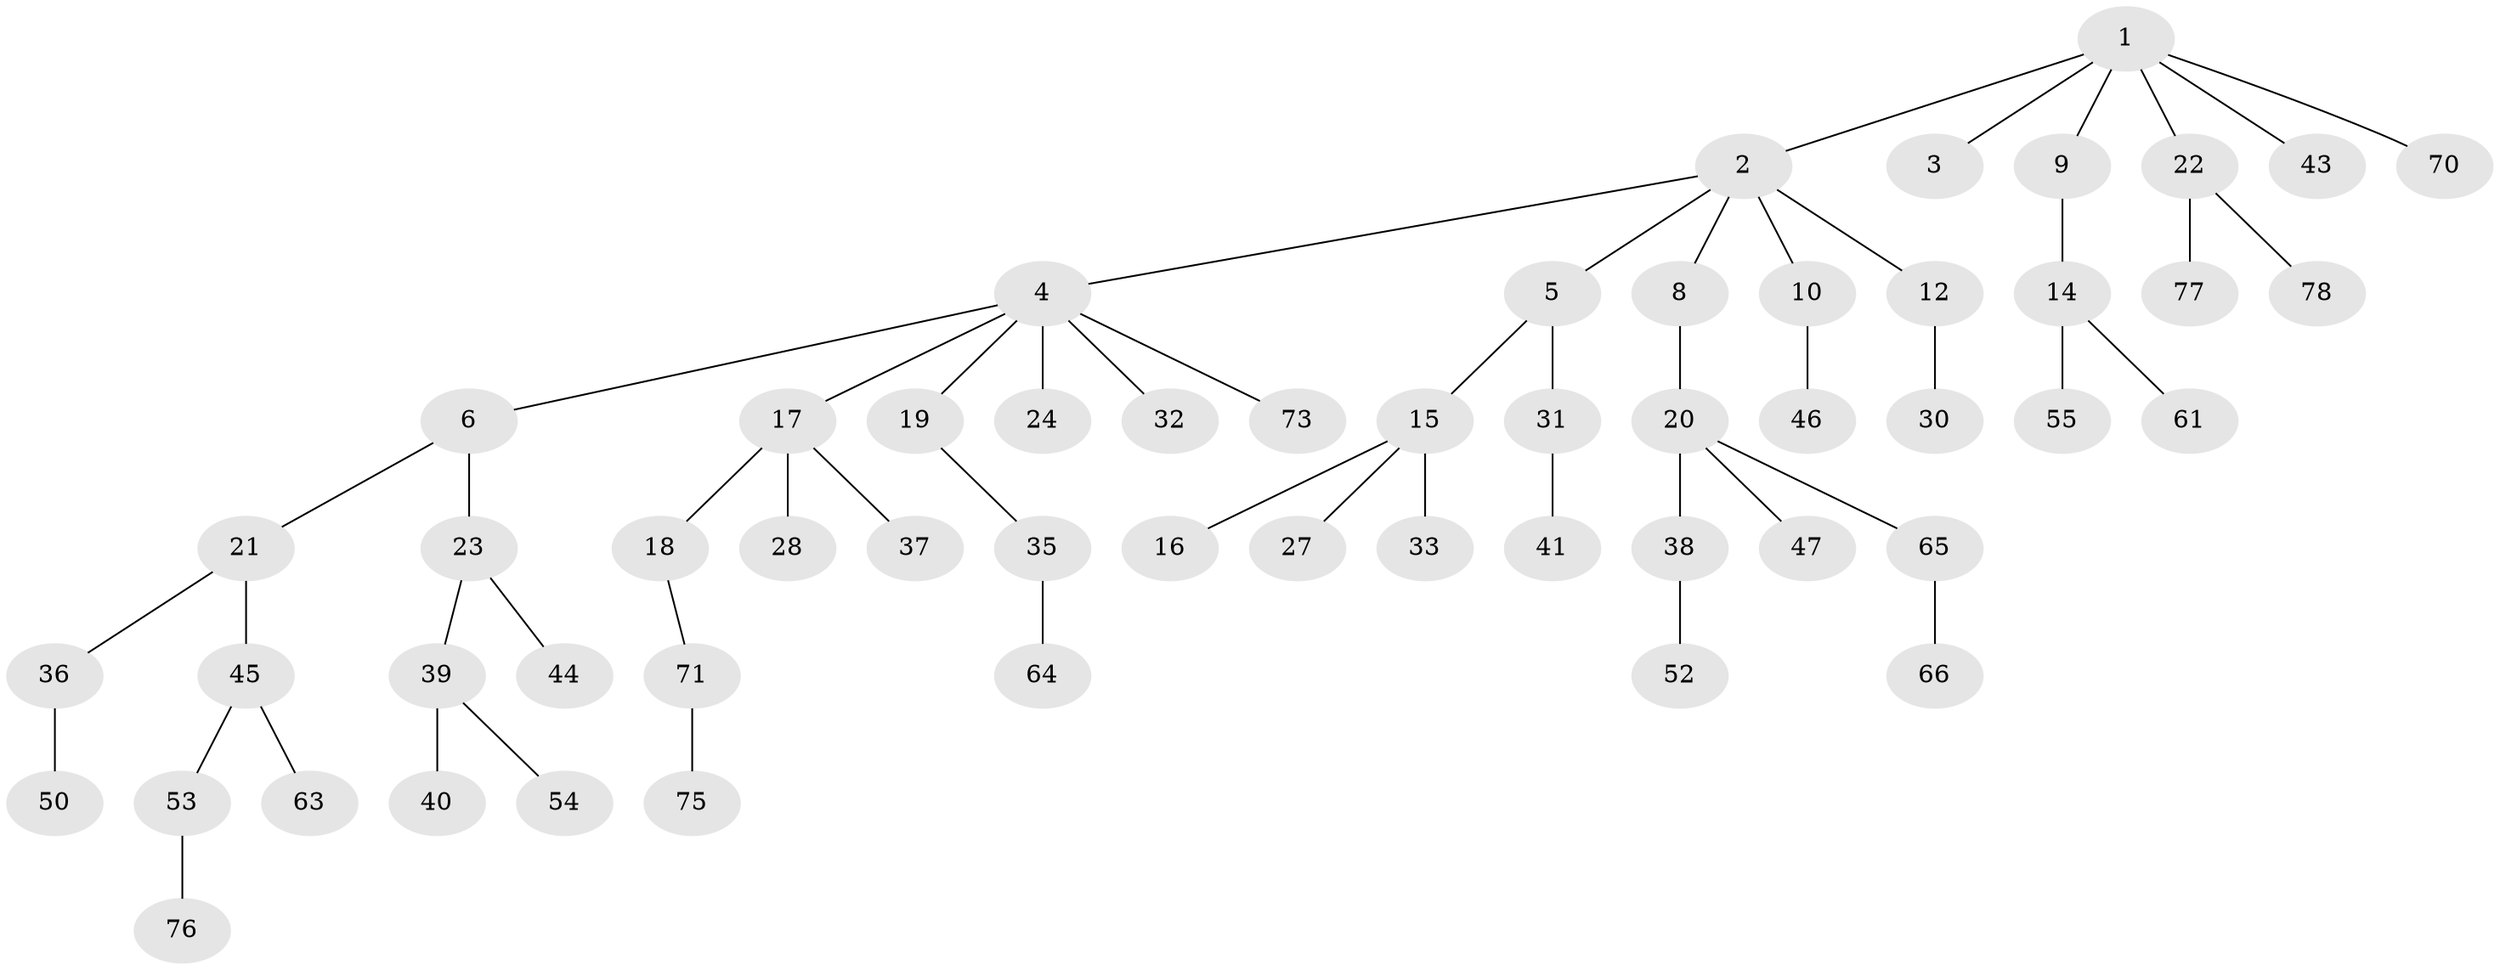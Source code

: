 // original degree distribution, {6: 0.025, 1: 0.5, 5: 0.0375, 2: 0.2375, 4: 0.0625, 3: 0.1375}
// Generated by graph-tools (version 1.1) at 2025/42/03/06/25 10:42:04]
// undirected, 56 vertices, 55 edges
graph export_dot {
graph [start="1"]
  node [color=gray90,style=filled];
  1 [super="+26"];
  2;
  3;
  4 [super="+7"];
  5 [super="+11"];
  6 [super="+34"];
  8 [super="+13"];
  9 [super="+72"];
  10;
  12 [super="+68"];
  14 [super="+49"];
  15;
  16 [super="+51"];
  17 [super="+29"];
  18;
  19 [super="+25"];
  20 [super="+56"];
  21 [super="+67"];
  22 [super="+58"];
  23;
  24;
  27;
  28;
  30;
  31;
  32;
  33 [super="+69"];
  35 [super="+59"];
  36 [super="+42"];
  37;
  38;
  39 [super="+48"];
  40;
  41;
  43;
  44 [super="+60"];
  45;
  46 [super="+57"];
  47;
  50;
  52;
  53 [super="+62"];
  54;
  55;
  61;
  63;
  64;
  65;
  66;
  70;
  71 [super="+79"];
  73 [super="+74"];
  75;
  76;
  77;
  78 [super="+80"];
  1 -- 2;
  1 -- 3;
  1 -- 9;
  1 -- 22;
  1 -- 43;
  1 -- 70;
  2 -- 4;
  2 -- 5;
  2 -- 8;
  2 -- 10;
  2 -- 12;
  4 -- 6;
  4 -- 17;
  4 -- 32;
  4 -- 24;
  4 -- 73;
  4 -- 19;
  5 -- 15;
  5 -- 31;
  6 -- 21;
  6 -- 23;
  8 -- 20;
  9 -- 14;
  10 -- 46;
  12 -- 30;
  14 -- 55;
  14 -- 61;
  15 -- 16;
  15 -- 27;
  15 -- 33;
  17 -- 18;
  17 -- 28;
  17 -- 37;
  18 -- 71;
  19 -- 35;
  20 -- 38;
  20 -- 47;
  20 -- 65;
  21 -- 36;
  21 -- 45;
  22 -- 77;
  22 -- 78;
  23 -- 39;
  23 -- 44;
  31 -- 41;
  35 -- 64;
  36 -- 50;
  38 -- 52;
  39 -- 40;
  39 -- 54;
  45 -- 53;
  45 -- 63;
  53 -- 76;
  65 -- 66;
  71 -- 75;
}
